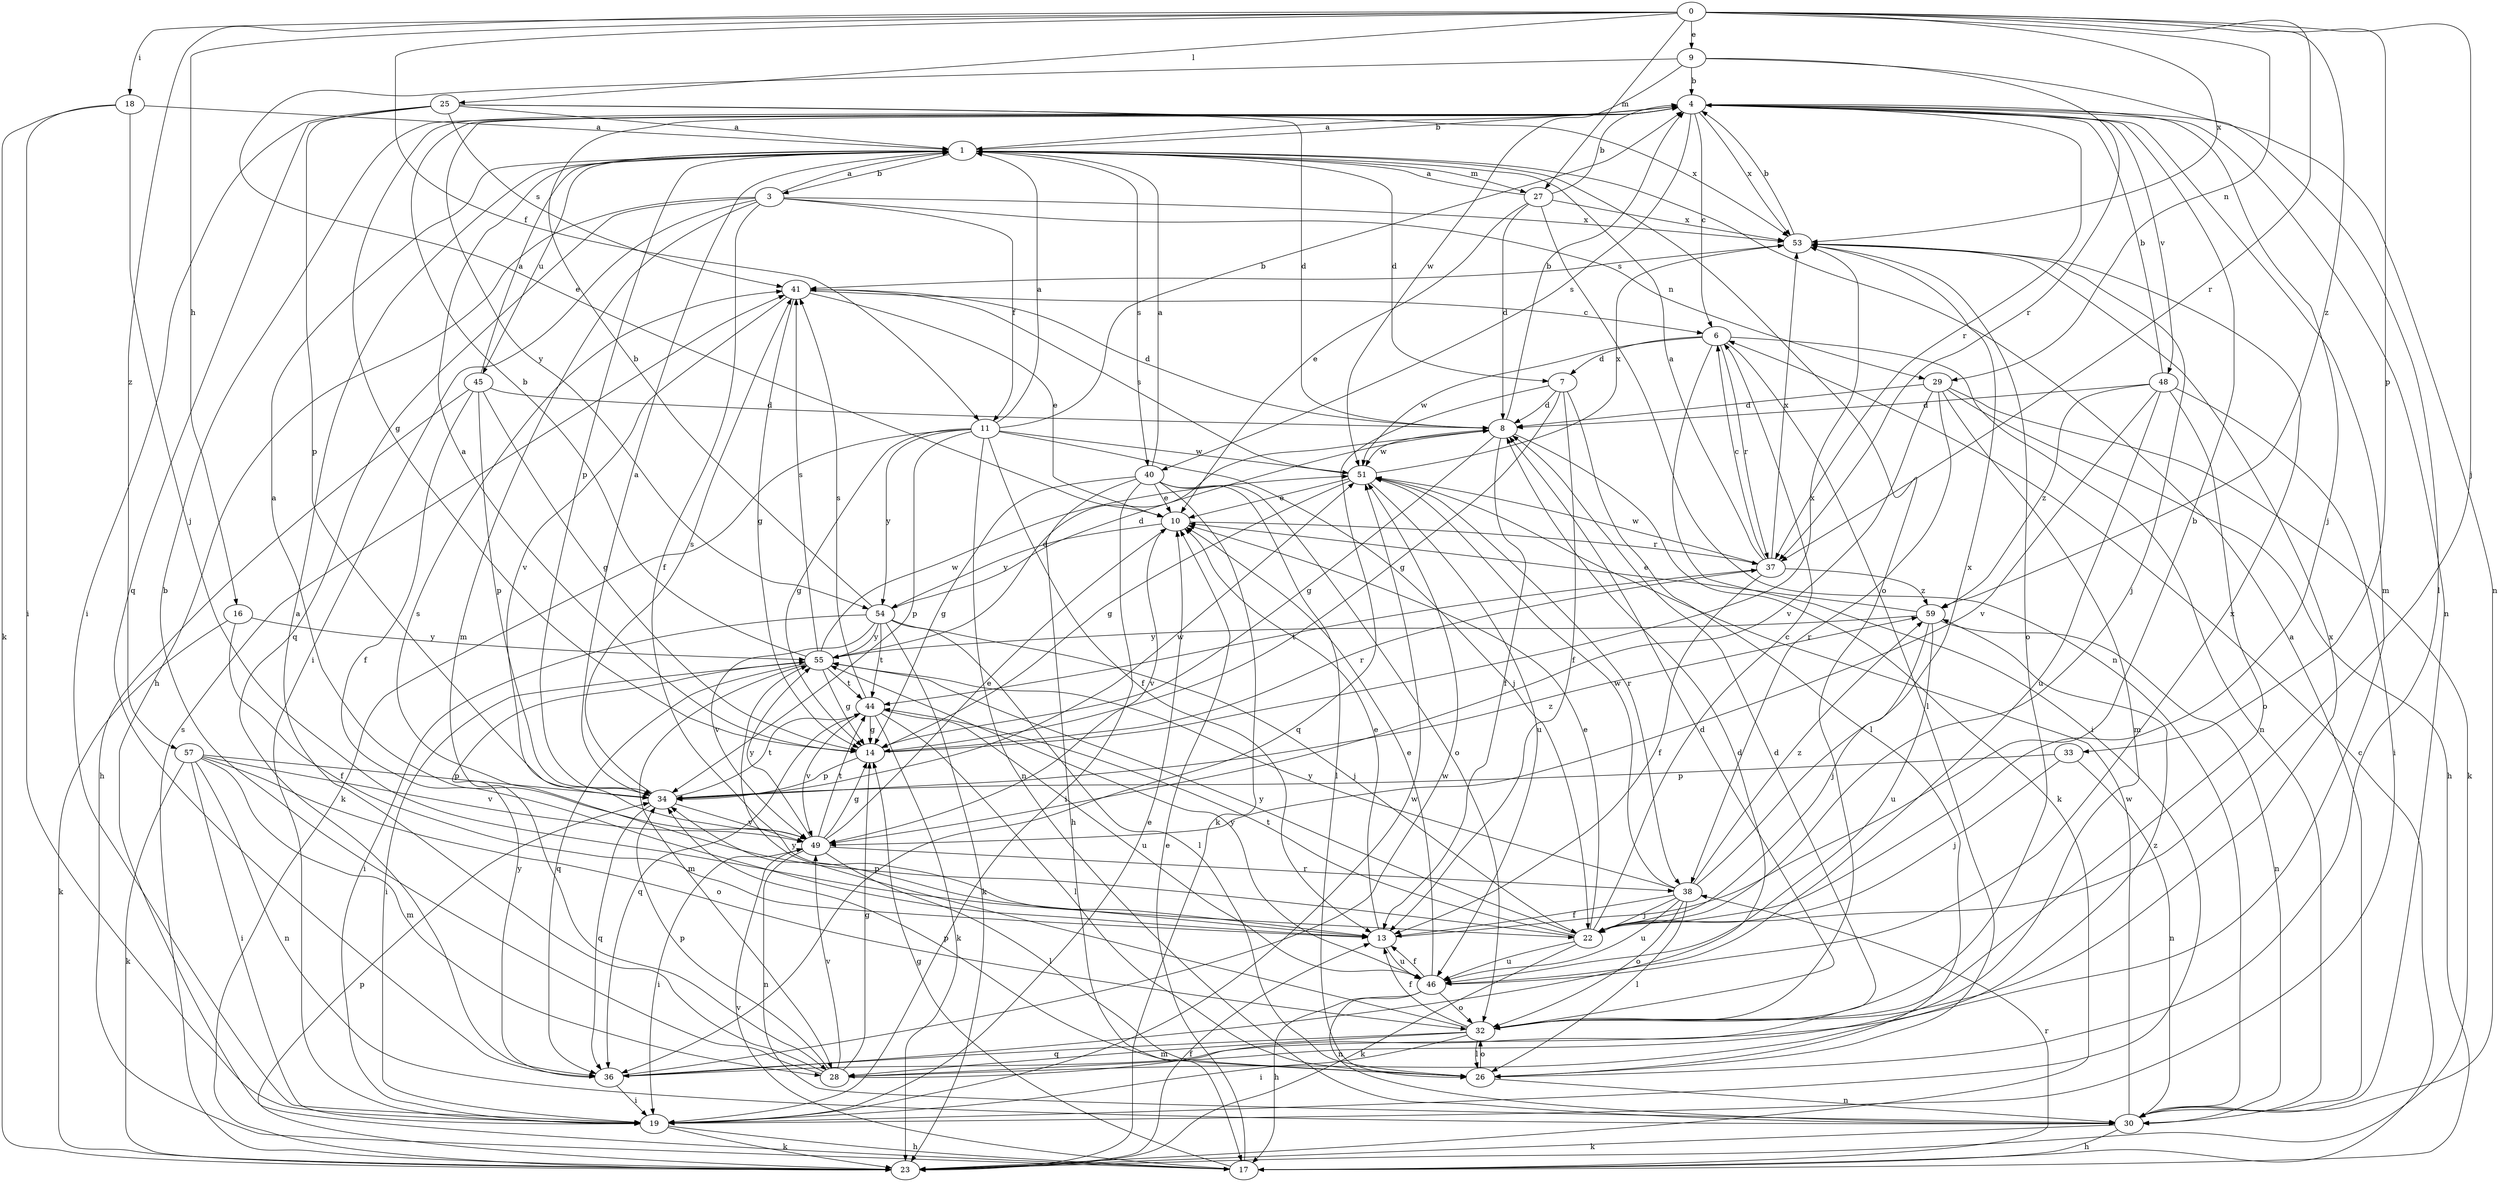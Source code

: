 strict digraph  {
0;
1;
3;
4;
6;
7;
8;
9;
10;
11;
13;
14;
16;
17;
18;
19;
22;
23;
25;
26;
27;
28;
29;
30;
32;
33;
34;
36;
37;
38;
40;
41;
44;
45;
46;
48;
49;
51;
53;
54;
55;
57;
59;
0 -> 9  [label=e];
0 -> 11  [label=f];
0 -> 16  [label=h];
0 -> 18  [label=i];
0 -> 22  [label=j];
0 -> 25  [label=l];
0 -> 27  [label=m];
0 -> 29  [label=n];
0 -> 33  [label=p];
0 -> 37  [label=r];
0 -> 53  [label=x];
0 -> 57  [label=z];
0 -> 59  [label=z];
1 -> 3  [label=b];
1 -> 4  [label=b];
1 -> 7  [label=d];
1 -> 27  [label=m];
1 -> 32  [label=o];
1 -> 34  [label=p];
1 -> 40  [label=s];
1 -> 45  [label=u];
3 -> 1  [label=a];
3 -> 11  [label=f];
3 -> 13  [label=f];
3 -> 17  [label=h];
3 -> 19  [label=i];
3 -> 28  [label=m];
3 -> 29  [label=n];
3 -> 36  [label=q];
3 -> 53  [label=x];
4 -> 1  [label=a];
4 -> 6  [label=c];
4 -> 14  [label=g];
4 -> 22  [label=j];
4 -> 26  [label=l];
4 -> 28  [label=m];
4 -> 30  [label=n];
4 -> 37  [label=r];
4 -> 40  [label=s];
4 -> 48  [label=v];
4 -> 53  [label=x];
4 -> 54  [label=y];
6 -> 7  [label=d];
6 -> 19  [label=i];
6 -> 26  [label=l];
6 -> 30  [label=n];
6 -> 37  [label=r];
6 -> 51  [label=w];
7 -> 8  [label=d];
7 -> 13  [label=f];
7 -> 14  [label=g];
7 -> 26  [label=l];
7 -> 36  [label=q];
8 -> 4  [label=b];
8 -> 13  [label=f];
8 -> 14  [label=g];
8 -> 23  [label=k];
8 -> 51  [label=w];
9 -> 4  [label=b];
9 -> 10  [label=e];
9 -> 30  [label=n];
9 -> 37  [label=r];
9 -> 51  [label=w];
10 -> 37  [label=r];
10 -> 49  [label=v];
10 -> 54  [label=y];
11 -> 1  [label=a];
11 -> 4  [label=b];
11 -> 13  [label=f];
11 -> 14  [label=g];
11 -> 22  [label=j];
11 -> 23  [label=k];
11 -> 30  [label=n];
11 -> 34  [label=p];
11 -> 51  [label=w];
11 -> 54  [label=y];
13 -> 4  [label=b];
13 -> 10  [label=e];
13 -> 34  [label=p];
13 -> 46  [label=u];
14 -> 1  [label=a];
14 -> 34  [label=p];
14 -> 37  [label=r];
14 -> 53  [label=x];
16 -> 13  [label=f];
16 -> 23  [label=k];
16 -> 55  [label=y];
17 -> 6  [label=c];
17 -> 10  [label=e];
17 -> 14  [label=g];
17 -> 38  [label=r];
17 -> 49  [label=v];
18 -> 1  [label=a];
18 -> 19  [label=i];
18 -> 22  [label=j];
18 -> 23  [label=k];
19 -> 10  [label=e];
19 -> 17  [label=h];
19 -> 23  [label=k];
19 -> 51  [label=w];
22 -> 6  [label=c];
22 -> 10  [label=e];
22 -> 23  [label=k];
22 -> 41  [label=s];
22 -> 44  [label=t];
22 -> 46  [label=u];
22 -> 55  [label=y];
23 -> 13  [label=f];
23 -> 34  [label=p];
23 -> 41  [label=s];
25 -> 1  [label=a];
25 -> 8  [label=d];
25 -> 19  [label=i];
25 -> 34  [label=p];
25 -> 36  [label=q];
25 -> 41  [label=s];
25 -> 53  [label=x];
26 -> 30  [label=n];
26 -> 32  [label=o];
26 -> 34  [label=p];
27 -> 1  [label=a];
27 -> 4  [label=b];
27 -> 8  [label=d];
27 -> 10  [label=e];
27 -> 30  [label=n];
27 -> 53  [label=x];
28 -> 1  [label=a];
28 -> 4  [label=b];
28 -> 8  [label=d];
28 -> 14  [label=g];
28 -> 34  [label=p];
28 -> 49  [label=v];
29 -> 8  [label=d];
29 -> 17  [label=h];
29 -> 23  [label=k];
29 -> 28  [label=m];
29 -> 38  [label=r];
29 -> 49  [label=v];
30 -> 1  [label=a];
30 -> 17  [label=h];
30 -> 23  [label=k];
30 -> 51  [label=w];
32 -> 8  [label=d];
32 -> 13  [label=f];
32 -> 19  [label=i];
32 -> 26  [label=l];
32 -> 28  [label=m];
32 -> 36  [label=q];
32 -> 53  [label=x];
32 -> 55  [label=y];
33 -> 22  [label=j];
33 -> 30  [label=n];
33 -> 34  [label=p];
34 -> 1  [label=a];
34 -> 36  [label=q];
34 -> 41  [label=s];
34 -> 44  [label=t];
34 -> 49  [label=v];
34 -> 51  [label=w];
34 -> 59  [label=z];
36 -> 8  [label=d];
36 -> 19  [label=i];
36 -> 51  [label=w];
36 -> 55  [label=y];
36 -> 59  [label=z];
37 -> 1  [label=a];
37 -> 6  [label=c];
37 -> 13  [label=f];
37 -> 44  [label=t];
37 -> 51  [label=w];
37 -> 53  [label=x];
37 -> 59  [label=z];
38 -> 13  [label=f];
38 -> 22  [label=j];
38 -> 26  [label=l];
38 -> 32  [label=o];
38 -> 46  [label=u];
38 -> 51  [label=w];
38 -> 53  [label=x];
38 -> 55  [label=y];
38 -> 59  [label=z];
40 -> 1  [label=a];
40 -> 10  [label=e];
40 -> 14  [label=g];
40 -> 17  [label=h];
40 -> 19  [label=i];
40 -> 23  [label=k];
40 -> 26  [label=l];
40 -> 32  [label=o];
41 -> 6  [label=c];
41 -> 8  [label=d];
41 -> 10  [label=e];
41 -> 14  [label=g];
41 -> 49  [label=v];
44 -> 14  [label=g];
44 -> 23  [label=k];
44 -> 26  [label=l];
44 -> 36  [label=q];
44 -> 41  [label=s];
44 -> 46  [label=u];
44 -> 49  [label=v];
45 -> 1  [label=a];
45 -> 8  [label=d];
45 -> 13  [label=f];
45 -> 14  [label=g];
45 -> 17  [label=h];
45 -> 34  [label=p];
46 -> 10  [label=e];
46 -> 13  [label=f];
46 -> 17  [label=h];
46 -> 30  [label=n];
46 -> 32  [label=o];
46 -> 53  [label=x];
46 -> 55  [label=y];
48 -> 4  [label=b];
48 -> 8  [label=d];
48 -> 19  [label=i];
48 -> 32  [label=o];
48 -> 46  [label=u];
48 -> 49  [label=v];
48 -> 59  [label=z];
49 -> 1  [label=a];
49 -> 10  [label=e];
49 -> 14  [label=g];
49 -> 19  [label=i];
49 -> 26  [label=l];
49 -> 30  [label=n];
49 -> 38  [label=r];
49 -> 44  [label=t];
49 -> 55  [label=y];
51 -> 10  [label=e];
51 -> 14  [label=g];
51 -> 38  [label=r];
51 -> 41  [label=s];
51 -> 46  [label=u];
51 -> 53  [label=x];
53 -> 4  [label=b];
53 -> 22  [label=j];
53 -> 32  [label=o];
53 -> 41  [label=s];
54 -> 4  [label=b];
54 -> 8  [label=d];
54 -> 19  [label=i];
54 -> 22  [label=j];
54 -> 23  [label=k];
54 -> 26  [label=l];
54 -> 44  [label=t];
54 -> 49  [label=v];
54 -> 55  [label=y];
55 -> 4  [label=b];
55 -> 8  [label=d];
55 -> 14  [label=g];
55 -> 19  [label=i];
55 -> 28  [label=m];
55 -> 36  [label=q];
55 -> 41  [label=s];
55 -> 44  [label=t];
55 -> 51  [label=w];
57 -> 19  [label=i];
57 -> 23  [label=k];
57 -> 28  [label=m];
57 -> 30  [label=n];
57 -> 32  [label=o];
57 -> 34  [label=p];
57 -> 49  [label=v];
59 -> 10  [label=e];
59 -> 22  [label=j];
59 -> 30  [label=n];
59 -> 46  [label=u];
59 -> 55  [label=y];
}
